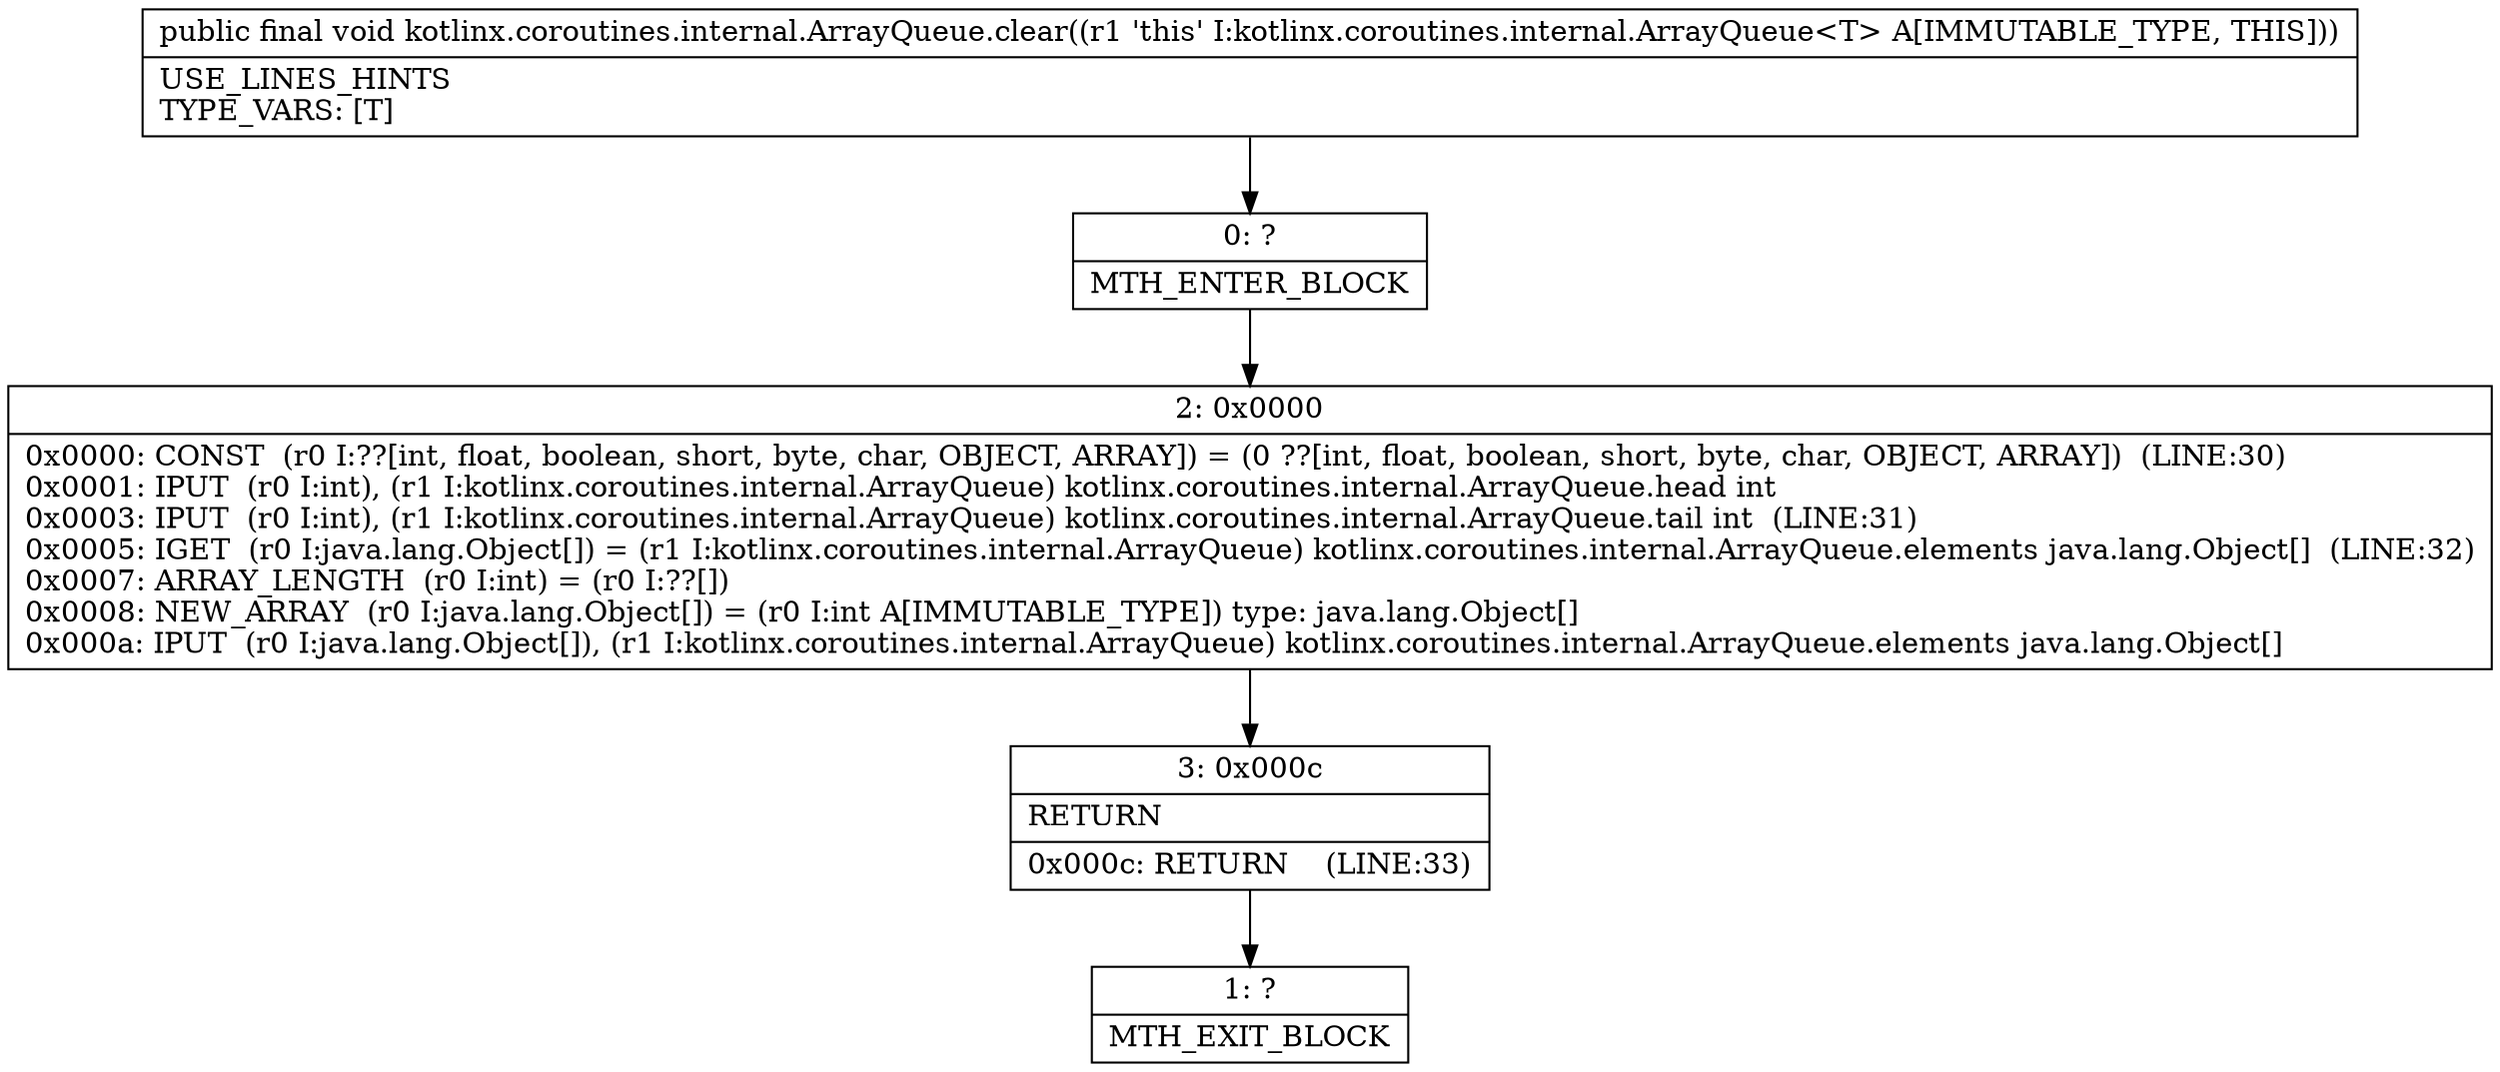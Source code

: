 digraph "CFG forkotlinx.coroutines.internal.ArrayQueue.clear()V" {
Node_0 [shape=record,label="{0\:\ ?|MTH_ENTER_BLOCK\l}"];
Node_2 [shape=record,label="{2\:\ 0x0000|0x0000: CONST  (r0 I:??[int, float, boolean, short, byte, char, OBJECT, ARRAY]) = (0 ??[int, float, boolean, short, byte, char, OBJECT, ARRAY])  (LINE:30)\l0x0001: IPUT  (r0 I:int), (r1 I:kotlinx.coroutines.internal.ArrayQueue) kotlinx.coroutines.internal.ArrayQueue.head int \l0x0003: IPUT  (r0 I:int), (r1 I:kotlinx.coroutines.internal.ArrayQueue) kotlinx.coroutines.internal.ArrayQueue.tail int  (LINE:31)\l0x0005: IGET  (r0 I:java.lang.Object[]) = (r1 I:kotlinx.coroutines.internal.ArrayQueue) kotlinx.coroutines.internal.ArrayQueue.elements java.lang.Object[]  (LINE:32)\l0x0007: ARRAY_LENGTH  (r0 I:int) = (r0 I:??[]) \l0x0008: NEW_ARRAY  (r0 I:java.lang.Object[]) = (r0 I:int A[IMMUTABLE_TYPE]) type: java.lang.Object[] \l0x000a: IPUT  (r0 I:java.lang.Object[]), (r1 I:kotlinx.coroutines.internal.ArrayQueue) kotlinx.coroutines.internal.ArrayQueue.elements java.lang.Object[] \l}"];
Node_3 [shape=record,label="{3\:\ 0x000c|RETURN\l|0x000c: RETURN    (LINE:33)\l}"];
Node_1 [shape=record,label="{1\:\ ?|MTH_EXIT_BLOCK\l}"];
MethodNode[shape=record,label="{public final void kotlinx.coroutines.internal.ArrayQueue.clear((r1 'this' I:kotlinx.coroutines.internal.ArrayQueue\<T\> A[IMMUTABLE_TYPE, THIS]))  | USE_LINES_HINTS\lTYPE_VARS: [T]\l}"];
MethodNode -> Node_0;Node_0 -> Node_2;
Node_2 -> Node_3;
Node_3 -> Node_1;
}

